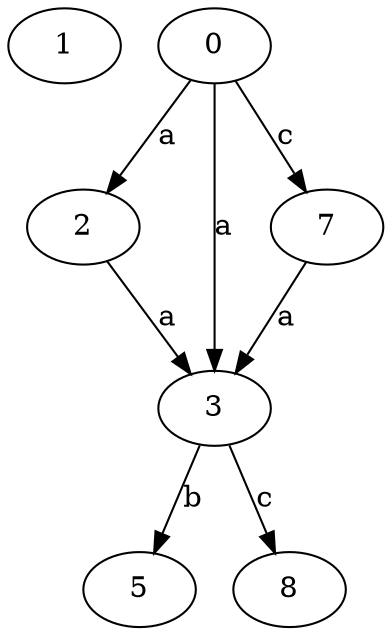 strict digraph  {
1;
2;
3;
5;
7;
0;
8;
2 -> 3  [label=a];
3 -> 5  [label=b];
3 -> 8  [label=c];
7 -> 3  [label=a];
0 -> 2  [label=a];
0 -> 3  [label=a];
0 -> 7  [label=c];
}
